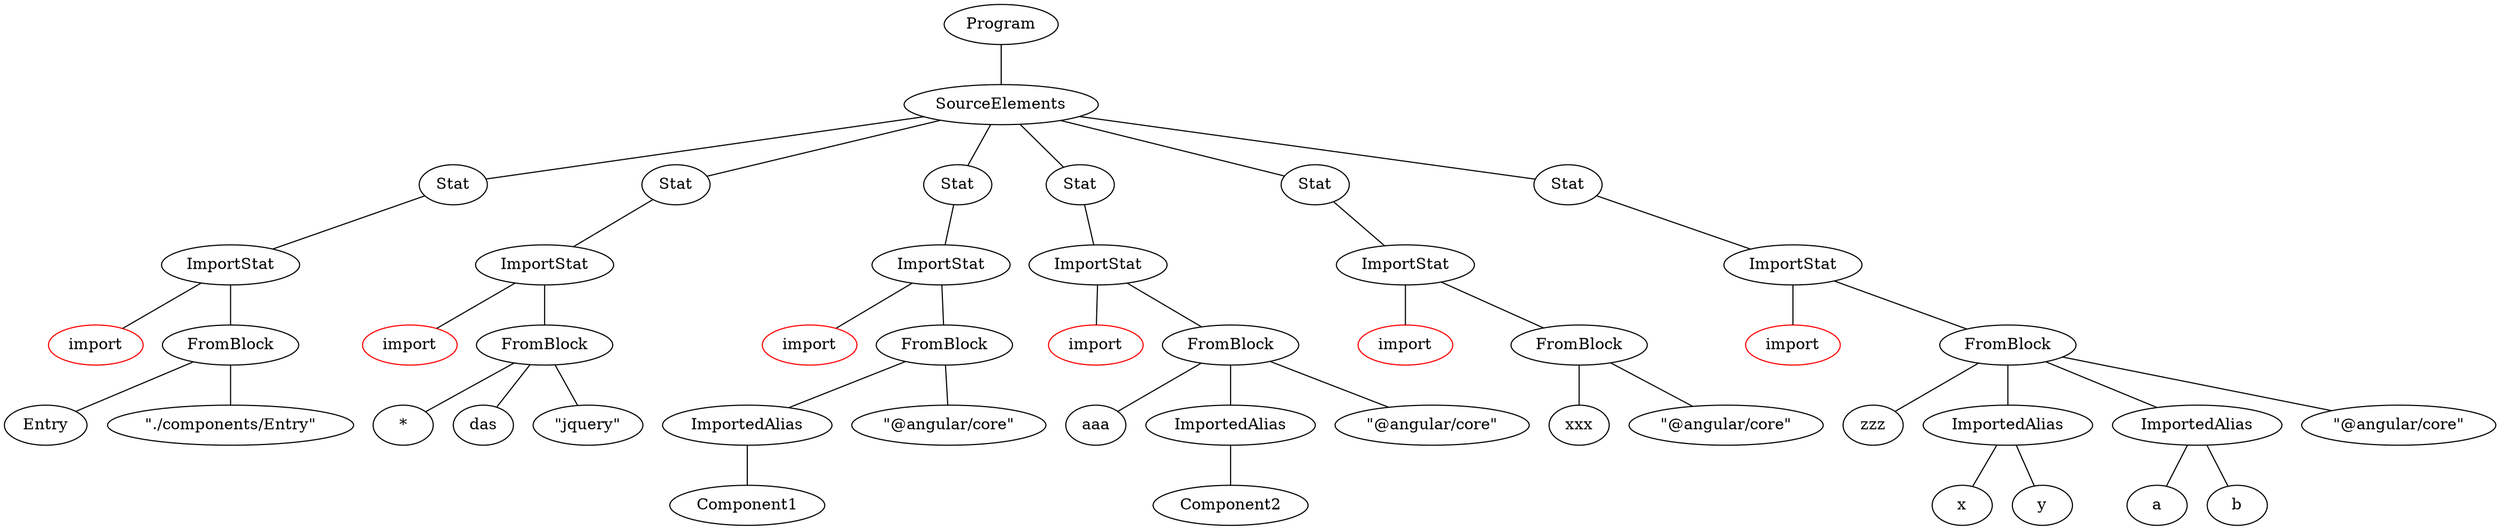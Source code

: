 graph vis {
	node93[label="Program"]
	node93 -- node92
	node92[label="SourceElements"]
	node92 -- node50
	node50[label="Stat"]
	node50 -- node49
	node49[label="ImportStat"]
	node49 -- node45
	node45[label="import", color=red]
	node49 -- node48
	node48[label="FromBlock"]
	node48 -- node46
	node46[label="Entry"]
	node48 -- node47
	node47[label="\"./components/Entry\""]
	node92 -- node57
	node57[label="Stat"]
	node57 -- node56
	node56[label="ImportStat"]
	node56 -- node51
	node51[label="import", color=red]
	node56 -- node55
	node55[label="FromBlock"]
	node55 -- node52
	node52[label="*"]
	node55 -- node53
	node53[label="das"]
	node55 -- node54
	node54[label="\"jquery\""]
	node92 -- node64
	node64[label="Stat"]
	node64 -- node63
	node63[label="ImportStat"]
	node63 -- node58
	node58[label="import", color=red]
	node63 -- node62
	node62[label="FromBlock"]
	node62 -- node60
	node60[label="ImportedAlias"]
	node60 -- node59
	node59[label="Component1"]
	node62 -- node61
	node61[label="\"@angular/core\""]
	node92 -- node72
	node72[label="Stat"]
	node72 -- node71
	node71[label="ImportStat"]
	node71 -- node65
	node65[label="import", color=red]
	node71 -- node70
	node70[label="FromBlock"]
	node70 -- node66
	node66[label="aaa"]
	node70 -- node68
	node68[label="ImportedAlias"]
	node68 -- node67
	node67[label="Component2"]
	node70 -- node69
	node69[label="\"@angular/core\""]
	node92 -- node78
	node78[label="Stat"]
	node78 -- node77
	node77[label="ImportStat"]
	node77 -- node73
	node73[label="import", color=red]
	node77 -- node76
	node76[label="FromBlock"]
	node76 -- node74
	node74[label="xxx"]
	node76 -- node75
	node75[label="\"@angular/core\""]
	node92 -- node91
	node91[label="Stat"]
	node91 -- node90
	node90[label="ImportStat"]
	node90 -- node79
	node79[label="import", color=red]
	node90 -- node89
	node89[label="FromBlock"]
	node89 -- node80
	node80[label="zzz"]
	node89 -- node84
	node84[label="ImportedAlias"]
	node84 -- node83
	node83[label="x"]
	node84 -- node82
	node82[label="y"]
	node89 -- node87
	node87[label="ImportedAlias"]
	node87 -- node86
	node86[label="a"]
	node87 -- node85
	node85[label="b"]
	node89 -- node88
	node88[label="\"@angular/core\""]
}

